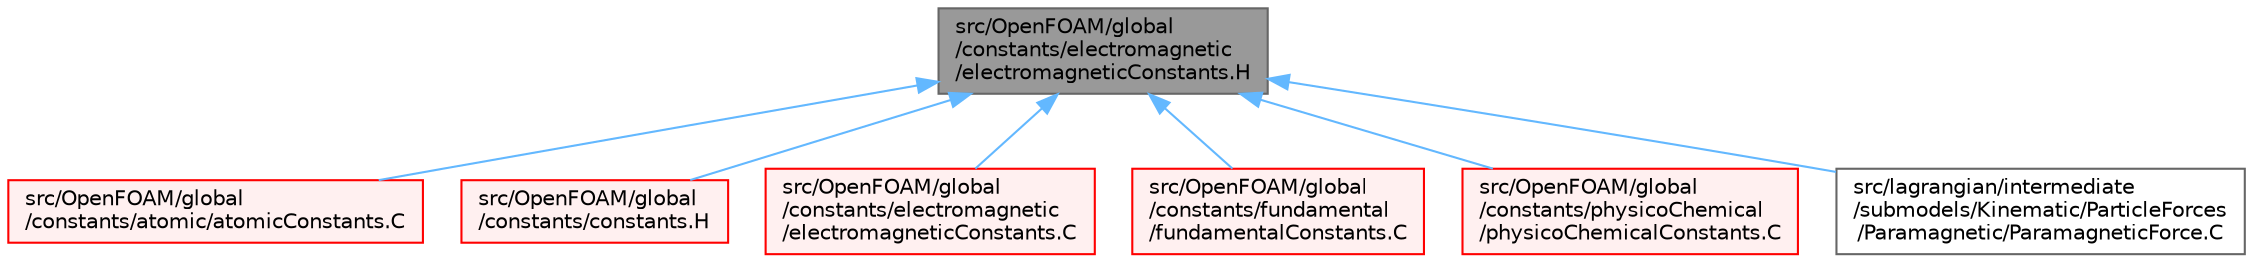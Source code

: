 digraph "src/OpenFOAM/global/constants/electromagnetic/electromagneticConstants.H"
{
 // LATEX_PDF_SIZE
  bgcolor="transparent";
  edge [fontname=Helvetica,fontsize=10,labelfontname=Helvetica,labelfontsize=10];
  node [fontname=Helvetica,fontsize=10,shape=box,height=0.2,width=0.4];
  Node1 [id="Node000001",label="src/OpenFOAM/global\l/constants/electromagnetic\l/electromagneticConstants.H",height=0.2,width=0.4,color="gray40", fillcolor="grey60", style="filled", fontcolor="black",tooltip=" "];
  Node1 -> Node2 [id="edge1_Node000001_Node000002",dir="back",color="steelblue1",style="solid",tooltip=" "];
  Node2 [id="Node000002",label="src/OpenFOAM/global\l/constants/atomic/atomicConstants.C",height=0.2,width=0.4,color="red", fillcolor="#FFF0F0", style="filled",URL="$atomicConstants_8C.html",tooltip=" "];
  Node1 -> Node5 [id="edge2_Node000001_Node000005",dir="back",color="steelblue1",style="solid",tooltip=" "];
  Node5 [id="Node000005",label="src/OpenFOAM/global\l/constants/constants.H",height=0.2,width=0.4,color="red", fillcolor="#FFF0F0", style="filled",URL="$constants_8H.html",tooltip=" "];
  Node1 -> Node74 [id="edge3_Node000001_Node000074",dir="back",color="steelblue1",style="solid",tooltip=" "];
  Node74 [id="Node000074",label="src/OpenFOAM/global\l/constants/electromagnetic\l/electromagneticConstants.C",height=0.2,width=0.4,color="red", fillcolor="#FFF0F0", style="filled",URL="$electromagneticConstants_8C.html",tooltip=" "];
  Node1 -> Node75 [id="edge4_Node000001_Node000075",dir="back",color="steelblue1",style="solid",tooltip=" "];
  Node75 [id="Node000075",label="src/OpenFOAM/global\l/constants/fundamental\l/fundamentalConstants.C",height=0.2,width=0.4,color="red", fillcolor="#FFF0F0", style="filled",URL="$fundamentalConstants_8C.html",tooltip=" "];
  Node1 -> Node76 [id="edge5_Node000001_Node000076",dir="back",color="steelblue1",style="solid",tooltip=" "];
  Node76 [id="Node000076",label="src/OpenFOAM/global\l/constants/physicoChemical\l/physicoChemicalConstants.C",height=0.2,width=0.4,color="red", fillcolor="#FFF0F0", style="filled",URL="$physicoChemicalConstants_8C.html",tooltip=" "];
  Node1 -> Node77 [id="edge6_Node000001_Node000077",dir="back",color="steelblue1",style="solid",tooltip=" "];
  Node77 [id="Node000077",label="src/lagrangian/intermediate\l/submodels/Kinematic/ParticleForces\l/Paramagnetic/ParamagneticForce.C",height=0.2,width=0.4,color="grey40", fillcolor="white", style="filled",URL="$ParamagneticForce_8C.html",tooltip=" "];
}
